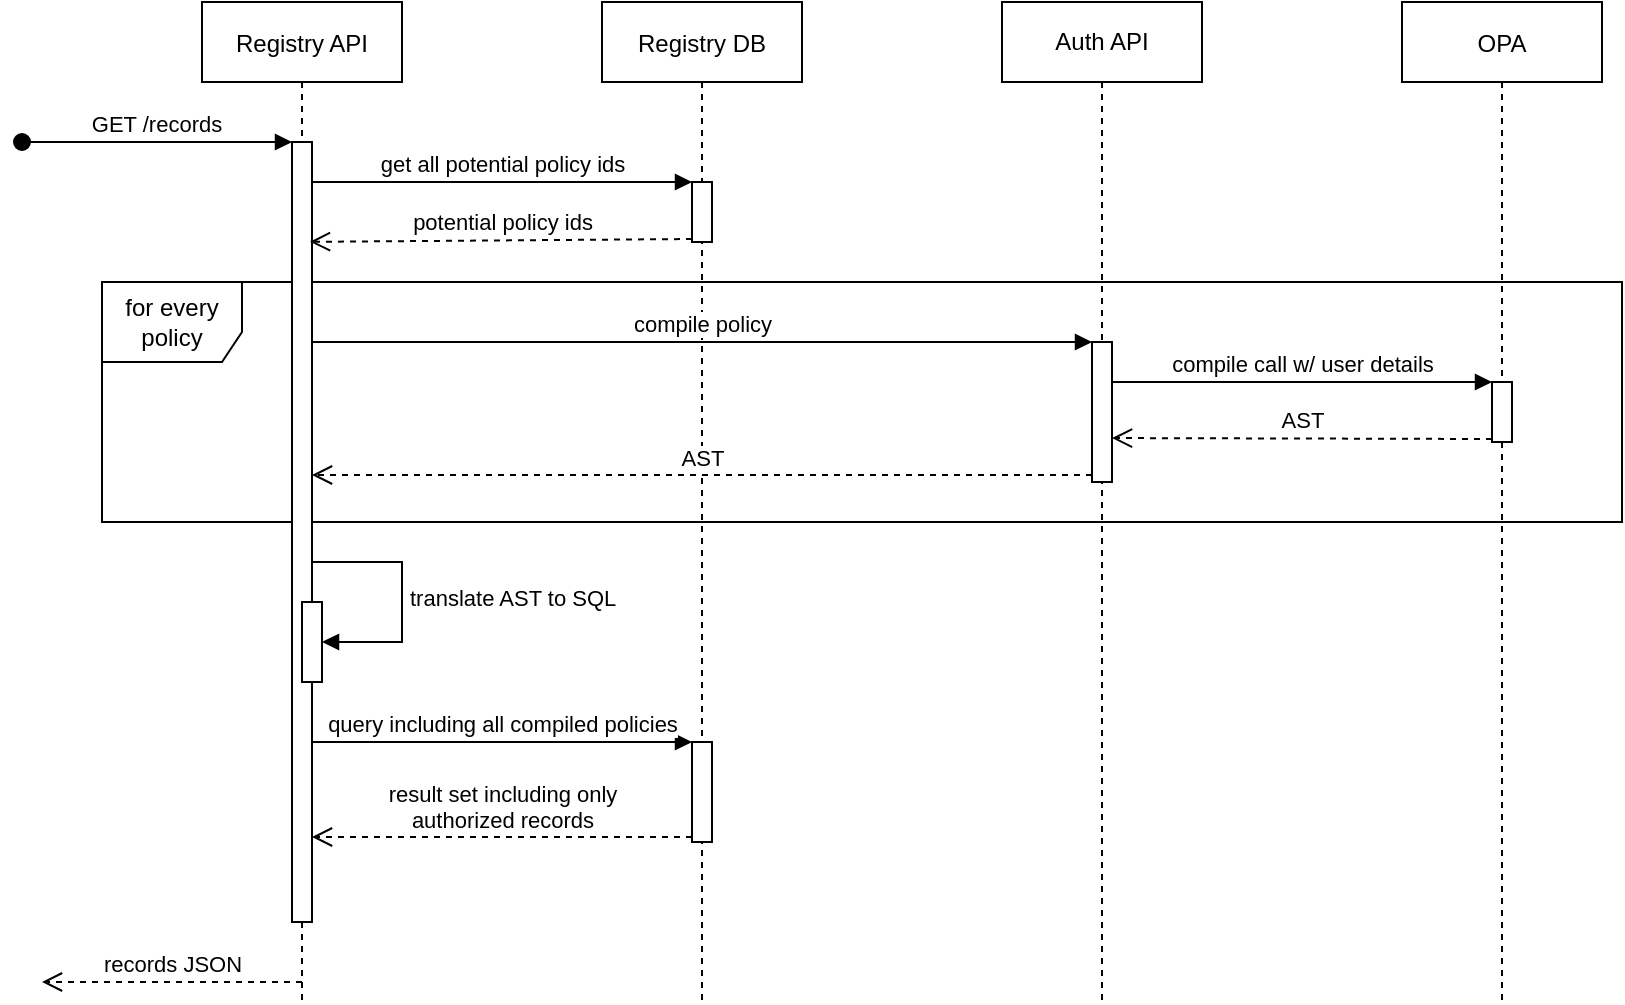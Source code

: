 <mxfile version="13.6.3" type="device"><diagram id="kgpKYQtTHZ0yAKxKKP6v" name="Page-1"><mxGraphModel dx="1418" dy="756" grid="1" gridSize="10" guides="1" tooltips="1" connect="1" arrows="1" fold="1" page="1" pageScale="1" pageWidth="850" pageHeight="1100" math="0" shadow="0"><root><mxCell id="0"/><mxCell id="1" parent="0"/><mxCell id="LN0psxPpWeVn9tGon8Td-16" value="for every policy" style="shape=umlFrame;whiteSpace=wrap;html=1;width=70;height=40;" vertex="1" parent="1"><mxGeometry x="70" y="220" width="760" height="120" as="geometry"/></mxCell><mxCell id="3nuBFxr9cyL0pnOWT2aG-1" value="Registry API" style="shape=umlLifeline;perimeter=lifelinePerimeter;container=1;collapsible=0;recursiveResize=0;rounded=0;shadow=0;strokeWidth=1;" parent="1" vertex="1"><mxGeometry x="120" y="80" width="100" height="500" as="geometry"/></mxCell><mxCell id="3nuBFxr9cyL0pnOWT2aG-2" value="" style="points=[];perimeter=orthogonalPerimeter;rounded=0;shadow=0;strokeWidth=1;" parent="3nuBFxr9cyL0pnOWT2aG-1" vertex="1"><mxGeometry x="45" y="70" width="10" height="390" as="geometry"/></mxCell><mxCell id="3nuBFxr9cyL0pnOWT2aG-3" value="GET /records" style="verticalAlign=bottom;startArrow=oval;endArrow=block;startSize=8;shadow=0;strokeWidth=1;" parent="3nuBFxr9cyL0pnOWT2aG-1" target="3nuBFxr9cyL0pnOWT2aG-2" edge="1"><mxGeometry relative="1" as="geometry"><mxPoint x="-90" y="70" as="sourcePoint"/></mxGeometry></mxCell><mxCell id="LN0psxPpWeVn9tGon8Td-24" value="" style="html=1;points=[];perimeter=orthogonalPerimeter;" vertex="1" parent="3nuBFxr9cyL0pnOWT2aG-1"><mxGeometry x="50" y="300" width="10" height="40" as="geometry"/></mxCell><mxCell id="LN0psxPpWeVn9tGon8Td-25" value="translate AST to SQL" style="edgeStyle=orthogonalEdgeStyle;html=1;align=left;spacingLeft=2;endArrow=block;rounded=0;" edge="1" parent="3nuBFxr9cyL0pnOWT2aG-1" source="3nuBFxr9cyL0pnOWT2aG-2"><mxGeometry relative="1" as="geometry"><mxPoint x="60" y="280" as="sourcePoint"/><Array as="points"><mxPoint x="100" y="280"/><mxPoint x="100" y="320"/></Array><mxPoint x="60" y="320" as="targetPoint"/></mxGeometry></mxCell><mxCell id="3nuBFxr9cyL0pnOWT2aG-5" value="Registry DB" style="shape=umlLifeline;perimeter=lifelinePerimeter;container=1;collapsible=0;recursiveResize=0;rounded=0;shadow=0;strokeWidth=1;" parent="1" vertex="1"><mxGeometry x="320" y="80" width="100" height="500" as="geometry"/></mxCell><mxCell id="LN0psxPpWeVn9tGon8Td-9" value="" style="html=1;points=[];perimeter=orthogonalPerimeter;" vertex="1" parent="3nuBFxr9cyL0pnOWT2aG-5"><mxGeometry x="45" y="90" width="10" height="30" as="geometry"/></mxCell><mxCell id="LN0psxPpWeVn9tGon8Td-1" value="OPA" style="shape=umlLifeline;perimeter=lifelinePerimeter;container=1;collapsible=0;recursiveResize=0;rounded=0;shadow=0;strokeWidth=1;" vertex="1" parent="1"><mxGeometry x="720" y="80" width="100" height="500" as="geometry"/></mxCell><mxCell id="LN0psxPpWeVn9tGon8Td-8" value="Auth API" style="shape=umlLifeline;perimeter=lifelinePerimeter;whiteSpace=wrap;html=1;container=1;collapsible=0;recursiveResize=0;outlineConnect=0;" vertex="1" parent="1"><mxGeometry x="520" y="80" width="100" height="500" as="geometry"/></mxCell><mxCell id="LN0psxPpWeVn9tGon8Td-13" value="" style="html=1;points=[];perimeter=orthogonalPerimeter;" vertex="1" parent="LN0psxPpWeVn9tGon8Td-8"><mxGeometry x="45" y="170" width="10" height="70" as="geometry"/></mxCell><mxCell id="LN0psxPpWeVn9tGon8Td-10" value="get all potential policy ids" style="html=1;verticalAlign=bottom;endArrow=block;entryX=0;entryY=0;" edge="1" target="LN0psxPpWeVn9tGon8Td-9" parent="1" source="3nuBFxr9cyL0pnOWT2aG-2"><mxGeometry relative="1" as="geometry"><mxPoint x="285" y="170" as="sourcePoint"/></mxGeometry></mxCell><mxCell id="LN0psxPpWeVn9tGon8Td-11" value="potential policy ids" style="html=1;verticalAlign=bottom;endArrow=open;dashed=1;endSize=8;exitX=0;exitY=0.95;entryX=0.9;entryY=0.128;entryDx=0;entryDy=0;entryPerimeter=0;" edge="1" source="LN0psxPpWeVn9tGon8Td-9" parent="1" target="3nuBFxr9cyL0pnOWT2aG-2"><mxGeometry relative="1" as="geometry"><mxPoint x="460" y="170" as="targetPoint"/></mxGeometry></mxCell><mxCell id="LN0psxPpWeVn9tGon8Td-14" value="compile policy" style="html=1;verticalAlign=bottom;endArrow=block;entryX=0;entryY=0;" edge="1" target="LN0psxPpWeVn9tGon8Td-13" parent="1" source="3nuBFxr9cyL0pnOWT2aG-2"><mxGeometry relative="1" as="geometry"><mxPoint x="180" y="240" as="sourcePoint"/></mxGeometry></mxCell><mxCell id="LN0psxPpWeVn9tGon8Td-15" value="AST" style="html=1;verticalAlign=bottom;endArrow=open;dashed=1;endSize=8;exitX=0;exitY=0.95;" edge="1" source="LN0psxPpWeVn9tGon8Td-13" parent="1" target="3nuBFxr9cyL0pnOWT2aG-2"><mxGeometry relative="1" as="geometry"><mxPoint x="200" y="317" as="targetPoint"/></mxGeometry></mxCell><mxCell id="LN0psxPpWeVn9tGon8Td-18" value="" style="html=1;points=[];perimeter=orthogonalPerimeter;" vertex="1" parent="1"><mxGeometry x="765" y="270" width="10" height="30" as="geometry"/></mxCell><mxCell id="LN0psxPpWeVn9tGon8Td-19" value="compile call w/ user details" style="html=1;verticalAlign=bottom;endArrow=block;entryX=0;entryY=0;" edge="1" target="LN0psxPpWeVn9tGon8Td-18" parent="1" source="LN0psxPpWeVn9tGon8Td-13"><mxGeometry relative="1" as="geometry"><mxPoint x="670" y="280" as="sourcePoint"/></mxGeometry></mxCell><mxCell id="LN0psxPpWeVn9tGon8Td-20" value="AST" style="html=1;verticalAlign=bottom;endArrow=open;dashed=1;endSize=8;exitX=0;exitY=0.95;entryX=1;entryY=0.686;entryDx=0;entryDy=0;entryPerimeter=0;" edge="1" source="LN0psxPpWeVn9tGon8Td-18" parent="1" target="LN0psxPpWeVn9tGon8Td-13"><mxGeometry relative="1" as="geometry"><mxPoint x="610" y="301" as="targetPoint"/></mxGeometry></mxCell><mxCell id="LN0psxPpWeVn9tGon8Td-22" value="&lt;div&gt;query including all compiled policies&lt;/div&gt;" style="html=1;verticalAlign=bottom;endArrow=block;entryX=0;entryY=0;" edge="1" target="LN0psxPpWeVn9tGon8Td-21" parent="1" source="3nuBFxr9cyL0pnOWT2aG-2"><mxGeometry relative="1" as="geometry"><mxPoint x="240" y="380" as="sourcePoint"/></mxGeometry></mxCell><mxCell id="LN0psxPpWeVn9tGon8Td-21" value="" style="html=1;points=[];perimeter=orthogonalPerimeter;" vertex="1" parent="1"><mxGeometry x="365" y="450" width="10" height="50" as="geometry"/></mxCell><mxCell id="LN0psxPpWeVn9tGon8Td-23" value="&lt;div&gt;result set including only&lt;/div&gt;&lt;div&gt; authorized records&lt;br&gt;&lt;/div&gt;" style="html=1;verticalAlign=bottom;endArrow=open;dashed=1;endSize=8;exitX=0;exitY=0.95;" edge="1" source="LN0psxPpWeVn9tGon8Td-21" parent="1" target="3nuBFxr9cyL0pnOWT2aG-2"><mxGeometry relative="1" as="geometry"><mxPoint x="170" y="630" as="targetPoint"/></mxGeometry></mxCell><mxCell id="LN0psxPpWeVn9tGon8Td-27" value="records JSON" style="html=1;verticalAlign=bottom;endArrow=open;dashed=1;endSize=8;" edge="1" parent="1"><mxGeometry relative="1" as="geometry"><mxPoint x="170" y="570" as="sourcePoint"/><mxPoint x="40" y="570" as="targetPoint"/></mxGeometry></mxCell></root></mxGraphModel></diagram></mxfile>